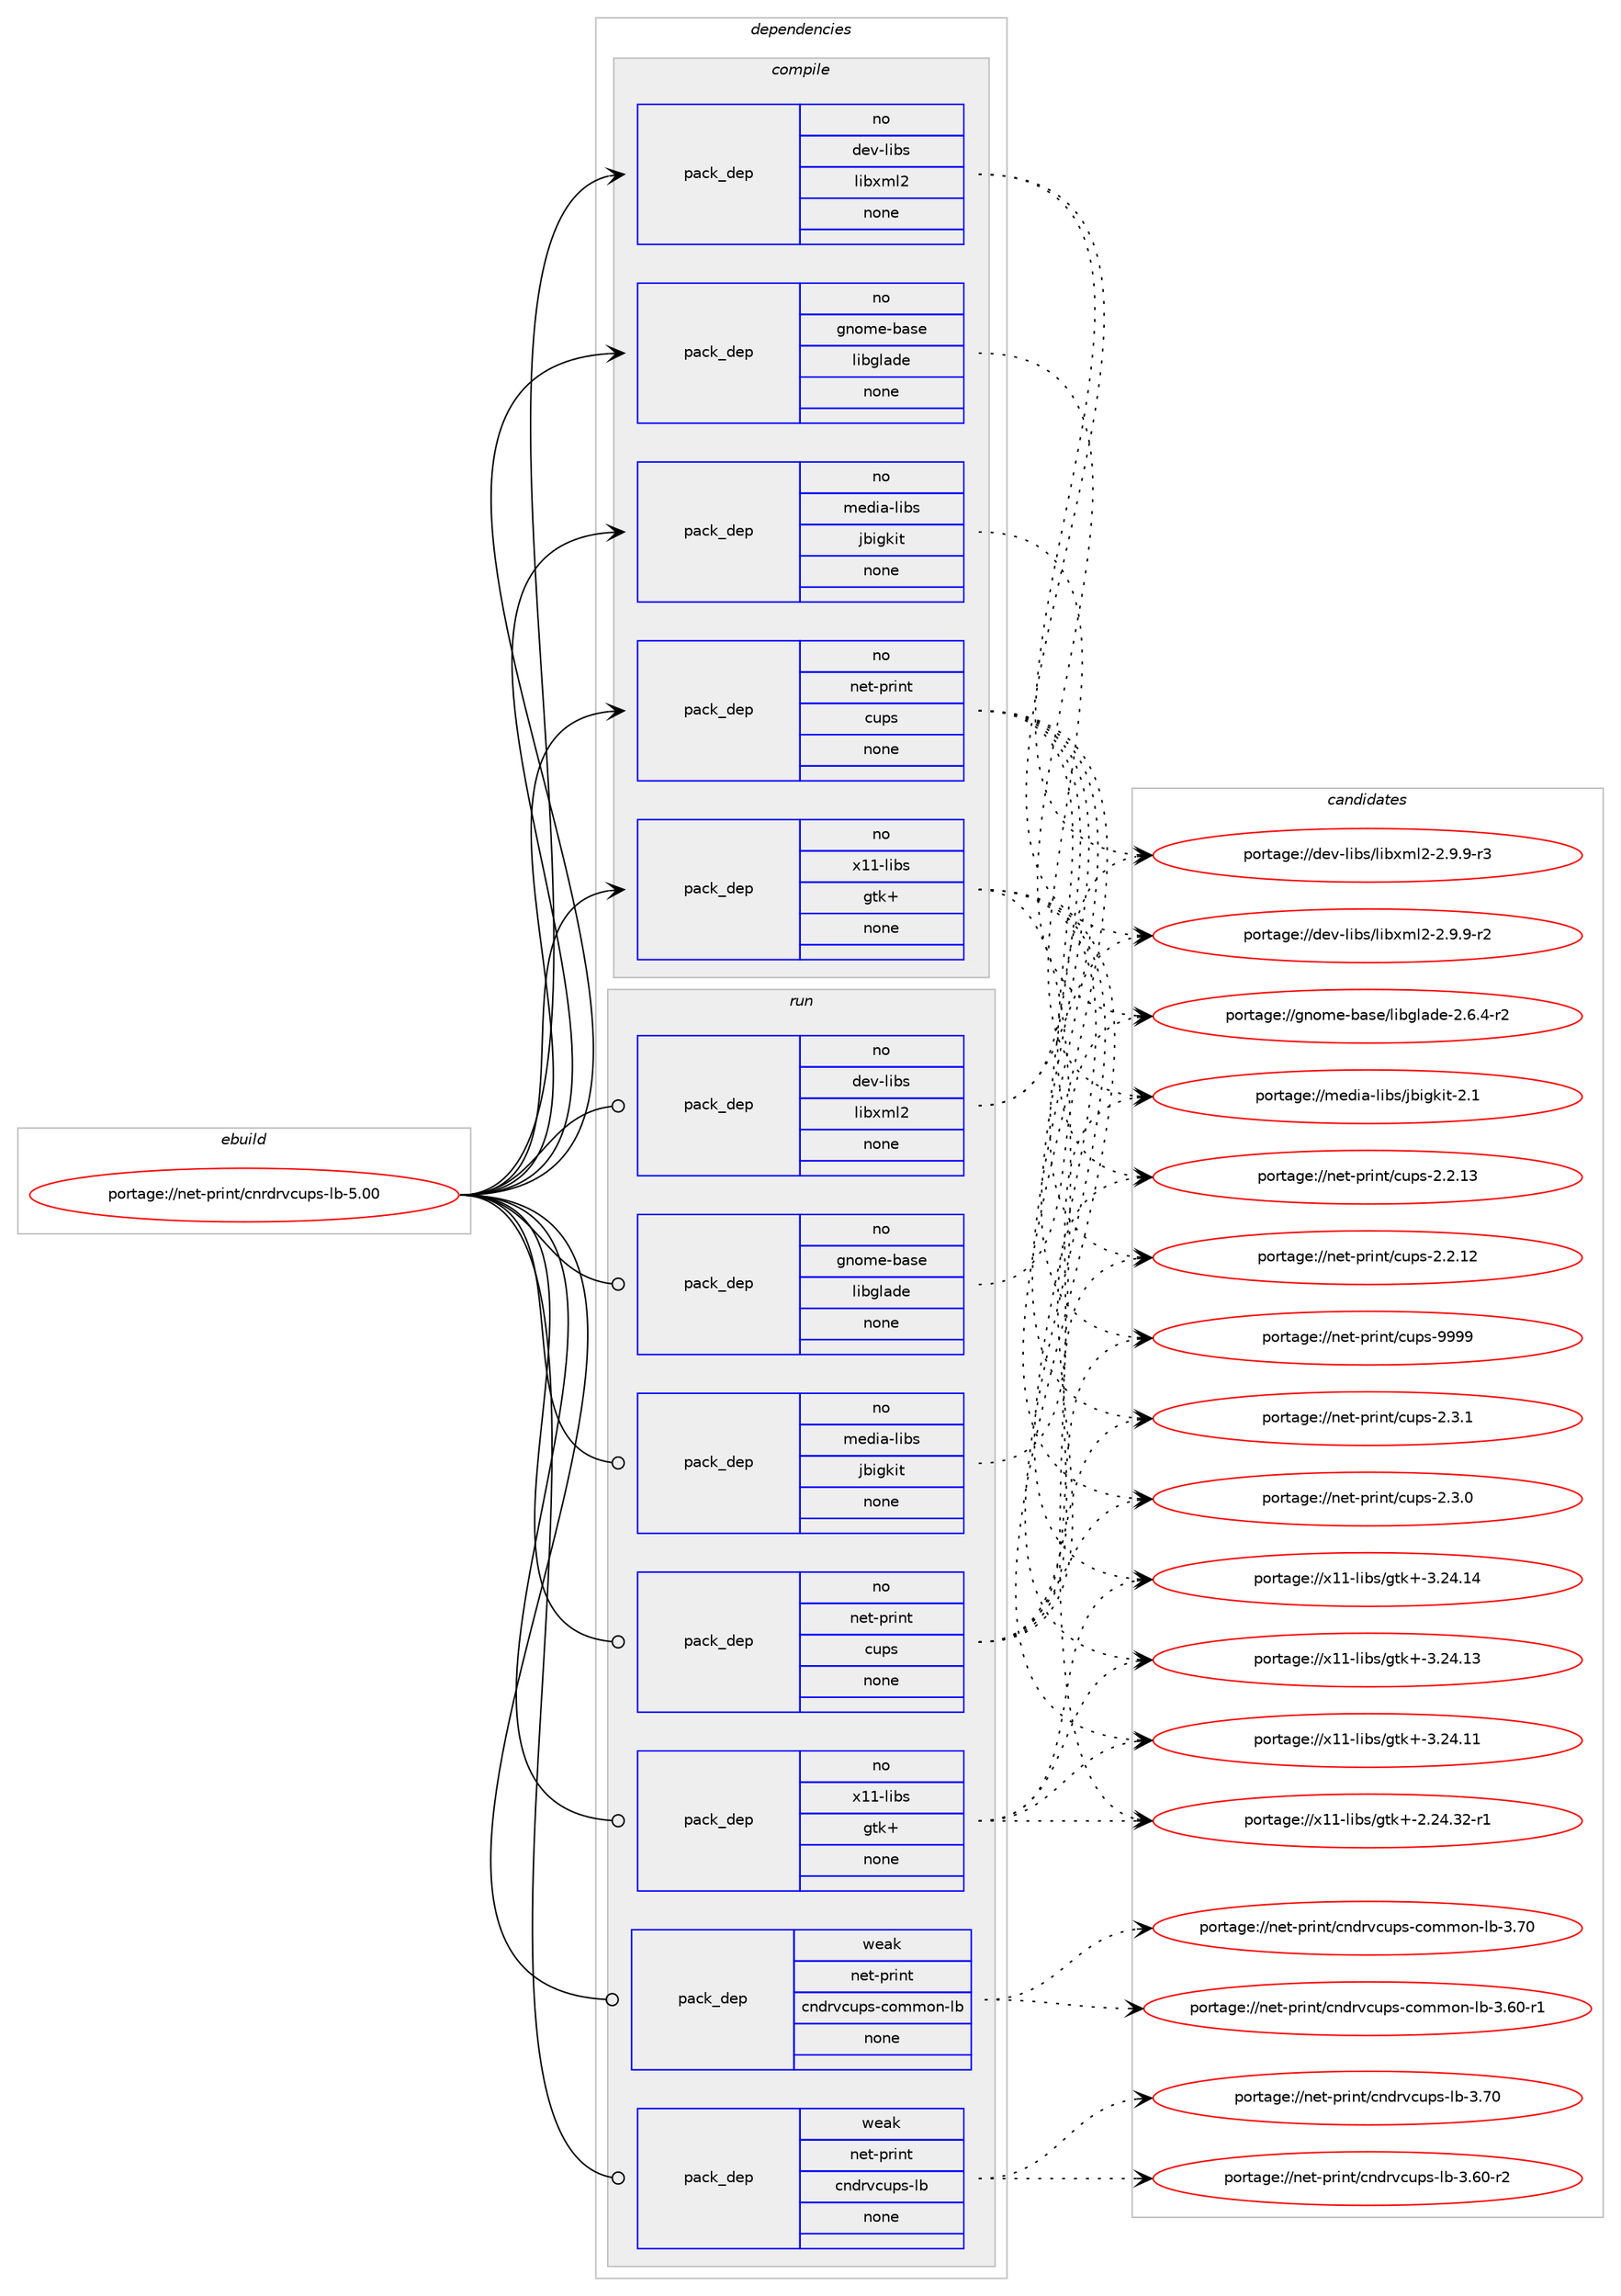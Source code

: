 digraph prolog {

# *************
# Graph options
# *************

newrank=true;
concentrate=true;
compound=true;
graph [rankdir=LR,fontname=Helvetica,fontsize=10,ranksep=1.5];#, ranksep=2.5, nodesep=0.2];
edge  [arrowhead=vee];
node  [fontname=Helvetica,fontsize=10];

# **********
# The ebuild
# **********

subgraph cluster_leftcol {
color=gray;
rank=same;
label=<<i>ebuild</i>>;
id [label="portage://net-print/cnrdrvcups-lb-5.00", color=red, width=4, href="../net-print/cnrdrvcups-lb-5.00.svg"];
}

# ****************
# The dependencies
# ****************

subgraph cluster_midcol {
color=gray;
label=<<i>dependencies</i>>;
subgraph cluster_compile {
fillcolor="#eeeeee";
style=filled;
label=<<i>compile</i>>;
subgraph pack53209 {
dependency68053 [label=<<TABLE BORDER="0" CELLBORDER="1" CELLSPACING="0" CELLPADDING="4" WIDTH="220"><TR><TD ROWSPAN="6" CELLPADDING="30">pack_dep</TD></TR><TR><TD WIDTH="110">no</TD></TR><TR><TD>dev-libs</TD></TR><TR><TD>libxml2</TD></TR><TR><TD>none</TD></TR><TR><TD></TD></TR></TABLE>>, shape=none, color=blue];
}
id:e -> dependency68053:w [weight=20,style="solid",arrowhead="vee"];
subgraph pack53210 {
dependency68054 [label=<<TABLE BORDER="0" CELLBORDER="1" CELLSPACING="0" CELLPADDING="4" WIDTH="220"><TR><TD ROWSPAN="6" CELLPADDING="30">pack_dep</TD></TR><TR><TD WIDTH="110">no</TD></TR><TR><TD>gnome-base</TD></TR><TR><TD>libglade</TD></TR><TR><TD>none</TD></TR><TR><TD></TD></TR></TABLE>>, shape=none, color=blue];
}
id:e -> dependency68054:w [weight=20,style="solid",arrowhead="vee"];
subgraph pack53211 {
dependency68055 [label=<<TABLE BORDER="0" CELLBORDER="1" CELLSPACING="0" CELLPADDING="4" WIDTH="220"><TR><TD ROWSPAN="6" CELLPADDING="30">pack_dep</TD></TR><TR><TD WIDTH="110">no</TD></TR><TR><TD>media-libs</TD></TR><TR><TD>jbigkit</TD></TR><TR><TD>none</TD></TR><TR><TD></TD></TR></TABLE>>, shape=none, color=blue];
}
id:e -> dependency68055:w [weight=20,style="solid",arrowhead="vee"];
subgraph pack53212 {
dependency68056 [label=<<TABLE BORDER="0" CELLBORDER="1" CELLSPACING="0" CELLPADDING="4" WIDTH="220"><TR><TD ROWSPAN="6" CELLPADDING="30">pack_dep</TD></TR><TR><TD WIDTH="110">no</TD></TR><TR><TD>net-print</TD></TR><TR><TD>cups</TD></TR><TR><TD>none</TD></TR><TR><TD></TD></TR></TABLE>>, shape=none, color=blue];
}
id:e -> dependency68056:w [weight=20,style="solid",arrowhead="vee"];
subgraph pack53213 {
dependency68057 [label=<<TABLE BORDER="0" CELLBORDER="1" CELLSPACING="0" CELLPADDING="4" WIDTH="220"><TR><TD ROWSPAN="6" CELLPADDING="30">pack_dep</TD></TR><TR><TD WIDTH="110">no</TD></TR><TR><TD>x11-libs</TD></TR><TR><TD>gtk+</TD></TR><TR><TD>none</TD></TR><TR><TD></TD></TR></TABLE>>, shape=none, color=blue];
}
id:e -> dependency68057:w [weight=20,style="solid",arrowhead="vee"];
}
subgraph cluster_compileandrun {
fillcolor="#eeeeee";
style=filled;
label=<<i>compile and run</i>>;
}
subgraph cluster_run {
fillcolor="#eeeeee";
style=filled;
label=<<i>run</i>>;
subgraph pack53214 {
dependency68058 [label=<<TABLE BORDER="0" CELLBORDER="1" CELLSPACING="0" CELLPADDING="4" WIDTH="220"><TR><TD ROWSPAN="6" CELLPADDING="30">pack_dep</TD></TR><TR><TD WIDTH="110">no</TD></TR><TR><TD>dev-libs</TD></TR><TR><TD>libxml2</TD></TR><TR><TD>none</TD></TR><TR><TD></TD></TR></TABLE>>, shape=none, color=blue];
}
id:e -> dependency68058:w [weight=20,style="solid",arrowhead="odot"];
subgraph pack53215 {
dependency68059 [label=<<TABLE BORDER="0" CELLBORDER="1" CELLSPACING="0" CELLPADDING="4" WIDTH="220"><TR><TD ROWSPAN="6" CELLPADDING="30">pack_dep</TD></TR><TR><TD WIDTH="110">no</TD></TR><TR><TD>gnome-base</TD></TR><TR><TD>libglade</TD></TR><TR><TD>none</TD></TR><TR><TD></TD></TR></TABLE>>, shape=none, color=blue];
}
id:e -> dependency68059:w [weight=20,style="solid",arrowhead="odot"];
subgraph pack53216 {
dependency68060 [label=<<TABLE BORDER="0" CELLBORDER="1" CELLSPACING="0" CELLPADDING="4" WIDTH="220"><TR><TD ROWSPAN="6" CELLPADDING="30">pack_dep</TD></TR><TR><TD WIDTH="110">no</TD></TR><TR><TD>media-libs</TD></TR><TR><TD>jbigkit</TD></TR><TR><TD>none</TD></TR><TR><TD></TD></TR></TABLE>>, shape=none, color=blue];
}
id:e -> dependency68060:w [weight=20,style="solid",arrowhead="odot"];
subgraph pack53217 {
dependency68061 [label=<<TABLE BORDER="0" CELLBORDER="1" CELLSPACING="0" CELLPADDING="4" WIDTH="220"><TR><TD ROWSPAN="6" CELLPADDING="30">pack_dep</TD></TR><TR><TD WIDTH="110">no</TD></TR><TR><TD>net-print</TD></TR><TR><TD>cups</TD></TR><TR><TD>none</TD></TR><TR><TD></TD></TR></TABLE>>, shape=none, color=blue];
}
id:e -> dependency68061:w [weight=20,style="solid",arrowhead="odot"];
subgraph pack53218 {
dependency68062 [label=<<TABLE BORDER="0" CELLBORDER="1" CELLSPACING="0" CELLPADDING="4" WIDTH="220"><TR><TD ROWSPAN="6" CELLPADDING="30">pack_dep</TD></TR><TR><TD WIDTH="110">no</TD></TR><TR><TD>x11-libs</TD></TR><TR><TD>gtk+</TD></TR><TR><TD>none</TD></TR><TR><TD></TD></TR></TABLE>>, shape=none, color=blue];
}
id:e -> dependency68062:w [weight=20,style="solid",arrowhead="odot"];
subgraph pack53219 {
dependency68063 [label=<<TABLE BORDER="0" CELLBORDER="1" CELLSPACING="0" CELLPADDING="4" WIDTH="220"><TR><TD ROWSPAN="6" CELLPADDING="30">pack_dep</TD></TR><TR><TD WIDTH="110">weak</TD></TR><TR><TD>net-print</TD></TR><TR><TD>cndrvcups-common-lb</TD></TR><TR><TD>none</TD></TR><TR><TD></TD></TR></TABLE>>, shape=none, color=blue];
}
id:e -> dependency68063:w [weight=20,style="solid",arrowhead="odot"];
subgraph pack53220 {
dependency68064 [label=<<TABLE BORDER="0" CELLBORDER="1" CELLSPACING="0" CELLPADDING="4" WIDTH="220"><TR><TD ROWSPAN="6" CELLPADDING="30">pack_dep</TD></TR><TR><TD WIDTH="110">weak</TD></TR><TR><TD>net-print</TD></TR><TR><TD>cndrvcups-lb</TD></TR><TR><TD>none</TD></TR><TR><TD></TD></TR></TABLE>>, shape=none, color=blue];
}
id:e -> dependency68064:w [weight=20,style="solid",arrowhead="odot"];
}
}

# **************
# The candidates
# **************

subgraph cluster_choices {
rank=same;
color=gray;
label=<<i>candidates</i>>;

subgraph choice53209 {
color=black;
nodesep=1;
choice10010111845108105981154710810598120109108504550465746574511451 [label="portage://dev-libs/libxml2-2.9.9-r3", color=red, width=4,href="../dev-libs/libxml2-2.9.9-r3.svg"];
choice10010111845108105981154710810598120109108504550465746574511450 [label="portage://dev-libs/libxml2-2.9.9-r2", color=red, width=4,href="../dev-libs/libxml2-2.9.9-r2.svg"];
dependency68053:e -> choice10010111845108105981154710810598120109108504550465746574511451:w [style=dotted,weight="100"];
dependency68053:e -> choice10010111845108105981154710810598120109108504550465746574511450:w [style=dotted,weight="100"];
}
subgraph choice53210 {
color=black;
nodesep=1;
choice1031101111091014598971151014710810598103108971001014550465446524511450 [label="portage://gnome-base/libglade-2.6.4-r2", color=red, width=4,href="../gnome-base/libglade-2.6.4-r2.svg"];
dependency68054:e -> choice1031101111091014598971151014710810598103108971001014550465446524511450:w [style=dotted,weight="100"];
}
subgraph choice53211 {
color=black;
nodesep=1;
choice109101100105974510810598115471069810510310710511645504649 [label="portage://media-libs/jbigkit-2.1", color=red, width=4,href="../media-libs/jbigkit-2.1.svg"];
dependency68055:e -> choice109101100105974510810598115471069810510310710511645504649:w [style=dotted,weight="100"];
}
subgraph choice53212 {
color=black;
nodesep=1;
choice1101011164511211410511011647991171121154557575757 [label="portage://net-print/cups-9999", color=red, width=4,href="../net-print/cups-9999.svg"];
choice110101116451121141051101164799117112115455046514649 [label="portage://net-print/cups-2.3.1", color=red, width=4,href="../net-print/cups-2.3.1.svg"];
choice110101116451121141051101164799117112115455046514648 [label="portage://net-print/cups-2.3.0", color=red, width=4,href="../net-print/cups-2.3.0.svg"];
choice11010111645112114105110116479911711211545504650464951 [label="portage://net-print/cups-2.2.13", color=red, width=4,href="../net-print/cups-2.2.13.svg"];
choice11010111645112114105110116479911711211545504650464950 [label="portage://net-print/cups-2.2.12", color=red, width=4,href="../net-print/cups-2.2.12.svg"];
dependency68056:e -> choice1101011164511211410511011647991171121154557575757:w [style=dotted,weight="100"];
dependency68056:e -> choice110101116451121141051101164799117112115455046514649:w [style=dotted,weight="100"];
dependency68056:e -> choice110101116451121141051101164799117112115455046514648:w [style=dotted,weight="100"];
dependency68056:e -> choice11010111645112114105110116479911711211545504650464951:w [style=dotted,weight="100"];
dependency68056:e -> choice11010111645112114105110116479911711211545504650464950:w [style=dotted,weight="100"];
}
subgraph choice53213 {
color=black;
nodesep=1;
choice1204949451081059811547103116107434551465052464952 [label="portage://x11-libs/gtk+-3.24.14", color=red, width=4,href="../x11-libs/gtk+-3.24.14.svg"];
choice1204949451081059811547103116107434551465052464951 [label="portage://x11-libs/gtk+-3.24.13", color=red, width=4,href="../x11-libs/gtk+-3.24.13.svg"];
choice1204949451081059811547103116107434551465052464949 [label="portage://x11-libs/gtk+-3.24.11", color=red, width=4,href="../x11-libs/gtk+-3.24.11.svg"];
choice12049494510810598115471031161074345504650524651504511449 [label="portage://x11-libs/gtk+-2.24.32-r1", color=red, width=4,href="../x11-libs/gtk+-2.24.32-r1.svg"];
dependency68057:e -> choice1204949451081059811547103116107434551465052464952:w [style=dotted,weight="100"];
dependency68057:e -> choice1204949451081059811547103116107434551465052464951:w [style=dotted,weight="100"];
dependency68057:e -> choice1204949451081059811547103116107434551465052464949:w [style=dotted,weight="100"];
dependency68057:e -> choice12049494510810598115471031161074345504650524651504511449:w [style=dotted,weight="100"];
}
subgraph choice53214 {
color=black;
nodesep=1;
choice10010111845108105981154710810598120109108504550465746574511451 [label="portage://dev-libs/libxml2-2.9.9-r3", color=red, width=4,href="../dev-libs/libxml2-2.9.9-r3.svg"];
choice10010111845108105981154710810598120109108504550465746574511450 [label="portage://dev-libs/libxml2-2.9.9-r2", color=red, width=4,href="../dev-libs/libxml2-2.9.9-r2.svg"];
dependency68058:e -> choice10010111845108105981154710810598120109108504550465746574511451:w [style=dotted,weight="100"];
dependency68058:e -> choice10010111845108105981154710810598120109108504550465746574511450:w [style=dotted,weight="100"];
}
subgraph choice53215 {
color=black;
nodesep=1;
choice1031101111091014598971151014710810598103108971001014550465446524511450 [label="portage://gnome-base/libglade-2.6.4-r2", color=red, width=4,href="../gnome-base/libglade-2.6.4-r2.svg"];
dependency68059:e -> choice1031101111091014598971151014710810598103108971001014550465446524511450:w [style=dotted,weight="100"];
}
subgraph choice53216 {
color=black;
nodesep=1;
choice109101100105974510810598115471069810510310710511645504649 [label="portage://media-libs/jbigkit-2.1", color=red, width=4,href="../media-libs/jbigkit-2.1.svg"];
dependency68060:e -> choice109101100105974510810598115471069810510310710511645504649:w [style=dotted,weight="100"];
}
subgraph choice53217 {
color=black;
nodesep=1;
choice1101011164511211410511011647991171121154557575757 [label="portage://net-print/cups-9999", color=red, width=4,href="../net-print/cups-9999.svg"];
choice110101116451121141051101164799117112115455046514649 [label="portage://net-print/cups-2.3.1", color=red, width=4,href="../net-print/cups-2.3.1.svg"];
choice110101116451121141051101164799117112115455046514648 [label="portage://net-print/cups-2.3.0", color=red, width=4,href="../net-print/cups-2.3.0.svg"];
choice11010111645112114105110116479911711211545504650464951 [label="portage://net-print/cups-2.2.13", color=red, width=4,href="../net-print/cups-2.2.13.svg"];
choice11010111645112114105110116479911711211545504650464950 [label="portage://net-print/cups-2.2.12", color=red, width=4,href="../net-print/cups-2.2.12.svg"];
dependency68061:e -> choice1101011164511211410511011647991171121154557575757:w [style=dotted,weight="100"];
dependency68061:e -> choice110101116451121141051101164799117112115455046514649:w [style=dotted,weight="100"];
dependency68061:e -> choice110101116451121141051101164799117112115455046514648:w [style=dotted,weight="100"];
dependency68061:e -> choice11010111645112114105110116479911711211545504650464951:w [style=dotted,weight="100"];
dependency68061:e -> choice11010111645112114105110116479911711211545504650464950:w [style=dotted,weight="100"];
}
subgraph choice53218 {
color=black;
nodesep=1;
choice1204949451081059811547103116107434551465052464952 [label="portage://x11-libs/gtk+-3.24.14", color=red, width=4,href="../x11-libs/gtk+-3.24.14.svg"];
choice1204949451081059811547103116107434551465052464951 [label="portage://x11-libs/gtk+-3.24.13", color=red, width=4,href="../x11-libs/gtk+-3.24.13.svg"];
choice1204949451081059811547103116107434551465052464949 [label="portage://x11-libs/gtk+-3.24.11", color=red, width=4,href="../x11-libs/gtk+-3.24.11.svg"];
choice12049494510810598115471031161074345504650524651504511449 [label="portage://x11-libs/gtk+-2.24.32-r1", color=red, width=4,href="../x11-libs/gtk+-2.24.32-r1.svg"];
dependency68062:e -> choice1204949451081059811547103116107434551465052464952:w [style=dotted,weight="100"];
dependency68062:e -> choice1204949451081059811547103116107434551465052464951:w [style=dotted,weight="100"];
dependency68062:e -> choice1204949451081059811547103116107434551465052464949:w [style=dotted,weight="100"];
dependency68062:e -> choice12049494510810598115471031161074345504650524651504511449:w [style=dotted,weight="100"];
}
subgraph choice53219 {
color=black;
nodesep=1;
choice11010111645112114105110116479911010011411899117112115459911110910911111045108984551465548 [label="portage://net-print/cndrvcups-common-lb-3.70", color=red, width=4,href="../net-print/cndrvcups-common-lb-3.70.svg"];
choice110101116451121141051101164799110100114118991171121154599111109109111110451089845514654484511449 [label="portage://net-print/cndrvcups-common-lb-3.60-r1", color=red, width=4,href="../net-print/cndrvcups-common-lb-3.60-r1.svg"];
dependency68063:e -> choice11010111645112114105110116479911010011411899117112115459911110910911111045108984551465548:w [style=dotted,weight="100"];
dependency68063:e -> choice110101116451121141051101164799110100114118991171121154599111109109111110451089845514654484511449:w [style=dotted,weight="100"];
}
subgraph choice53220 {
color=black;
nodesep=1;
choice1101011164511211410511011647991101001141189911711211545108984551465548 [label="portage://net-print/cndrvcups-lb-3.70", color=red, width=4,href="../net-print/cndrvcups-lb-3.70.svg"];
choice11010111645112114105110116479911010011411899117112115451089845514654484511450 [label="portage://net-print/cndrvcups-lb-3.60-r2", color=red, width=4,href="../net-print/cndrvcups-lb-3.60-r2.svg"];
dependency68064:e -> choice1101011164511211410511011647991101001141189911711211545108984551465548:w [style=dotted,weight="100"];
dependency68064:e -> choice11010111645112114105110116479911010011411899117112115451089845514654484511450:w [style=dotted,weight="100"];
}
}

}
